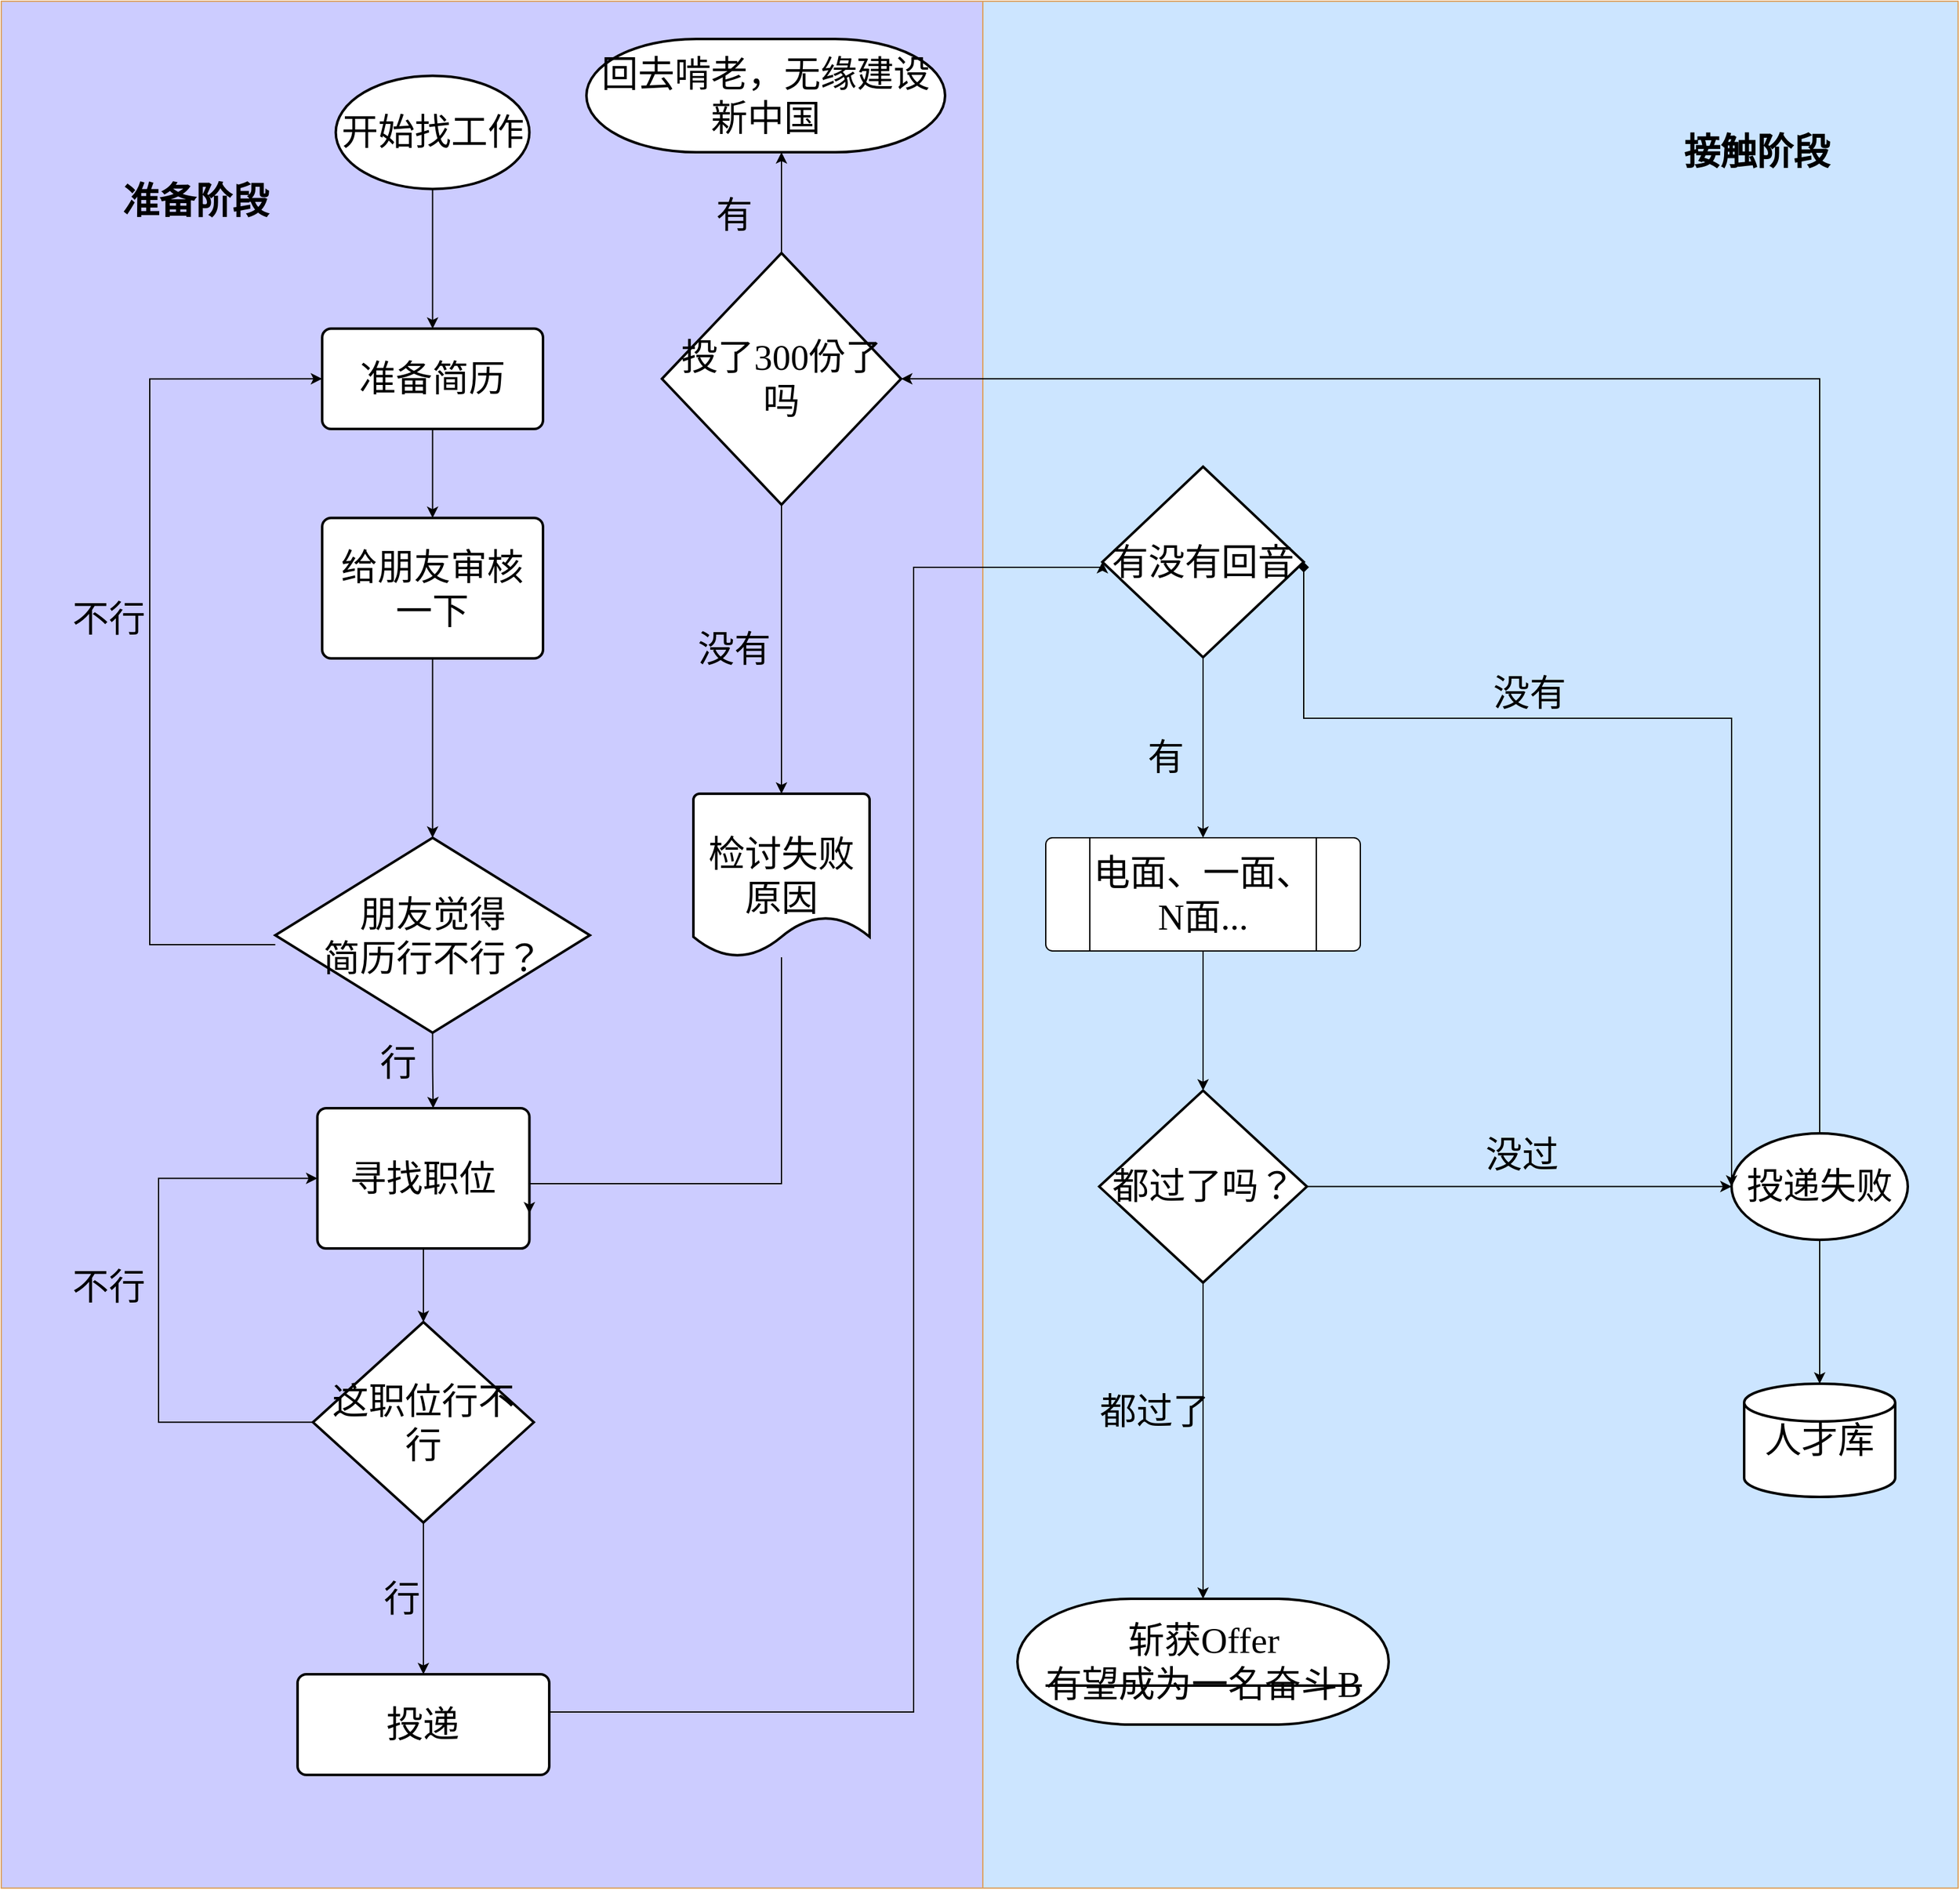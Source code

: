 <mxfile version="13.6.2" type="github">
  <diagram id="C5RBs43oDa-KdzZeNtuy" name="Page-1">
    <mxGraphModel dx="3101" dy="1972" grid="1" gridSize="10" guides="1" tooltips="1" connect="1" arrows="1" fold="1" page="1" pageScale="1" pageWidth="827" pageHeight="1169" math="0" shadow="0">
      <root>
        <mxCell id="WIyWlLk6GJQsqaUBKTNV-0" />
        <mxCell id="WIyWlLk6GJQsqaUBKTNV-1" parent="WIyWlLk6GJQsqaUBKTNV-0" />
        <mxCell id="NFNQKHVkb_bmbVsBZRoB-101" value="" style="group;fontSize=29;" parent="WIyWlLk6GJQsqaUBKTNV-1" vertex="1" connectable="0">
          <mxGeometry x="-1605" y="-20" width="1555" height="1500" as="geometry" />
        </mxCell>
        <mxCell id="NFNQKHVkb_bmbVsBZRoB-70" value="" style="rounded=0;whiteSpace=wrap;html=1;labelBackgroundColor=none;sketch=0;strokeColor=#DDA15E;fontFamily=Georgia;fontSize=29;fontColor=#000000;fillColor=#CCE5FF;movable=0;" parent="NFNQKHVkb_bmbVsBZRoB-101" vertex="1">
          <mxGeometry x="780" width="775" height="1500" as="geometry" />
        </mxCell>
        <mxCell id="NFNQKHVkb_bmbVsBZRoB-67" value="" style="rounded=0;whiteSpace=wrap;html=1;sketch=0;strokeColor=#DDA15E;fontColor=#FEFAE0;fillColor=#CCCCFF;movable=0;fontSize=29;fontFamily=Georgia;" parent="NFNQKHVkb_bmbVsBZRoB-101" vertex="1">
          <mxGeometry width="780" height="1500" as="geometry" />
        </mxCell>
        <mxCell id="ZqWD20Xh-i8jmS281j4s-14" value="斩获Offer&lt;br style=&quot;font-size: 29px;&quot;&gt;&lt;span style=&quot;font-size: 29px;&quot;&gt;&lt;strike style=&quot;font-size: 29px;&quot;&gt;有望成为一名奋斗B&lt;/strike&gt;&lt;/span&gt;" style="strokeWidth=2;html=1;shape=mxgraph.flowchart.terminator;whiteSpace=wrap;fontSize=29;fontFamily=Georgia;" parent="NFNQKHVkb_bmbVsBZRoB-101" vertex="1">
          <mxGeometry x="807.5" y="1270" width="295" height="100" as="geometry" />
        </mxCell>
        <mxCell id="ZqWD20Xh-i8jmS281j4s-13" value="人才库" style="strokeWidth=2;html=1;shape=mxgraph.flowchart.database;whiteSpace=wrap;fontSize=29;verticalAlign=middle;labelPosition=center;verticalLabelPosition=middle;align=center;fontFamily=Georgia;" parent="NFNQKHVkb_bmbVsBZRoB-101" vertex="1">
          <mxGeometry x="1385" y="1099" width="120" height="90" as="geometry" />
        </mxCell>
        <mxCell id="NFNQKHVkb_bmbVsBZRoB-13" value="有没有回音" style="strokeWidth=2;html=1;shape=mxgraph.flowchart.decision;whiteSpace=wrap;fontSize=29;fontFamily=Georgia;" parent="NFNQKHVkb_bmbVsBZRoB-101" vertex="1">
          <mxGeometry x="875" y="370" width="160" height="151.55" as="geometry" />
        </mxCell>
        <mxCell id="NFNQKHVkb_bmbVsBZRoB-25" value="都过了" style="rounded=0;orthogonalLoop=1;jettySize=auto;html=1;fontSize=29;entryX=0.5;entryY=0;entryDx=0;entryDy=0;entryPerimeter=0;labelBackgroundColor=none;fontFamily=Georgia;" parent="NFNQKHVkb_bmbVsBZRoB-101" source="NFNQKHVkb_bmbVsBZRoB-20" target="ZqWD20Xh-i8jmS281j4s-14" edge="1">
          <mxGeometry x="0.002" y="-46" relative="1" as="geometry">
            <mxPoint x="965" y="960" as="targetPoint" />
            <mxPoint x="7" y="-24" as="offset" />
          </mxGeometry>
        </mxCell>
        <mxCell id="NFNQKHVkb_bmbVsBZRoB-20" value="都过了吗？" style="strokeWidth=2;html=1;shape=mxgraph.flowchart.decision;whiteSpace=wrap;fontSize=29;fontFamily=Georgia;" parent="NFNQKHVkb_bmbVsBZRoB-101" vertex="1">
          <mxGeometry x="872.5" y="865.95" width="165" height="152.7" as="geometry" />
        </mxCell>
        <mxCell id="NFNQKHVkb_bmbVsBZRoB-29" value="回去啃老，无缘建设新中国" style="strokeWidth=2;html=1;shape=mxgraph.flowchart.terminator;whiteSpace=wrap;fontSize=29;fontFamily=Georgia;" parent="NFNQKHVkb_bmbVsBZRoB-101" vertex="1">
          <mxGeometry x="465" y="30" width="285" height="90" as="geometry" />
        </mxCell>
        <mxCell id="NFNQKHVkb_bmbVsBZRoB-93" value="有" style="edgeStyle=elbowEdgeStyle;rounded=0;sketch=0;orthogonalLoop=1;jettySize=auto;html=1;labelBackgroundColor=none;strokeColor=#000000;fillColor=#BC6C25;fontFamily=Georgia;fontSize=29;fontColor=#000000;" parent="NFNQKHVkb_bmbVsBZRoB-101" source="NFNQKHVkb_bmbVsBZRoB-32" target="NFNQKHVkb_bmbVsBZRoB-29" edge="1">
          <mxGeometry y="40" relative="1" as="geometry">
            <mxPoint x="2" y="10" as="offset" />
          </mxGeometry>
        </mxCell>
        <mxCell id="NFNQKHVkb_bmbVsBZRoB-32" value="投了300份了吗" style="strokeWidth=2;html=1;shape=mxgraph.flowchart.decision;whiteSpace=wrap;fontSize=29;fontFamily=Georgia;" parent="NFNQKHVkb_bmbVsBZRoB-101" vertex="1">
          <mxGeometry x="525" y="200.15" width="190" height="200" as="geometry" />
        </mxCell>
        <mxCell id="ZqWD20Xh-i8jmS281j4s-0" value="开始找工作" style="strokeWidth=2;html=1;shape=mxgraph.flowchart.start_1;whiteSpace=wrap;fontSize=29;fontFamily=Georgia;" parent="NFNQKHVkb_bmbVsBZRoB-101" vertex="1">
          <mxGeometry x="265.81" y="59.23" width="153.88" height="90" as="geometry" />
        </mxCell>
        <mxCell id="ZqWD20Xh-i8jmS281j4s-3" style="edgeStyle=orthogonalEdgeStyle;rounded=0;orthogonalLoop=1;jettySize=auto;html=1;entryX=0.5;entryY=0;entryDx=0;entryDy=0;fontSize=29;fontFamily=Georgia;" parent="NFNQKHVkb_bmbVsBZRoB-101" source="ZqWD20Xh-i8jmS281j4s-0" target="ZqWD20Xh-i8jmS281j4s-1" edge="1">
          <mxGeometry relative="1" as="geometry" />
        </mxCell>
        <mxCell id="NFNQKHVkb_bmbVsBZRoB-11" value="投递" style="rounded=1;whiteSpace=wrap;html=1;absoluteArcSize=1;arcSize=14;strokeWidth=2;fontSize=29;fontFamily=Georgia;" parent="NFNQKHVkb_bmbVsBZRoB-101" vertex="1">
          <mxGeometry x="235.45" y="1330" width="200" height="80" as="geometry" />
        </mxCell>
        <mxCell id="NFNQKHVkb_bmbVsBZRoB-30" style="edgeStyle=orthogonalEdgeStyle;rounded=0;orthogonalLoop=1;jettySize=auto;html=1;entryX=0;entryY=0.5;entryDx=0;entryDy=0;entryPerimeter=0;fontSize=29;exitX=1;exitY=0.5;exitDx=0;exitDy=0;fontFamily=Georgia;" parent="NFNQKHVkb_bmbVsBZRoB-101" source="NFNQKHVkb_bmbVsBZRoB-11" target="NFNQKHVkb_bmbVsBZRoB-13" edge="1">
          <mxGeometry relative="1" as="geometry">
            <Array as="points">
              <mxPoint x="436" y="1360" />
              <mxPoint x="725" y="1360" />
              <mxPoint x="725" y="450" />
              <mxPoint x="875" y="450" />
            </Array>
          </mxGeometry>
        </mxCell>
        <mxCell id="NFNQKHVkb_bmbVsBZRoB-12" value="行" style="edgeStyle=orthogonalEdgeStyle;rounded=0;orthogonalLoop=1;jettySize=auto;html=1;entryX=0.5;entryY=0;entryDx=0;entryDy=0;fontSize=29;labelBackgroundColor=none;fontFamily=Georgia;" parent="NFNQKHVkb_bmbVsBZRoB-101" source="NFNQKHVkb_bmbVsBZRoB-4" target="NFNQKHVkb_bmbVsBZRoB-11" edge="1">
          <mxGeometry x="0.008" y="-17" relative="1" as="geometry">
            <mxPoint as="offset" />
          </mxGeometry>
        </mxCell>
        <mxCell id="NFNQKHVkb_bmbVsBZRoB-28" value="检讨失败原因" style="strokeWidth=2;html=1;shape=mxgraph.flowchart.document2;whiteSpace=wrap;size=0.25;fontSize=29;fontFamily=Georgia;" parent="NFNQKHVkb_bmbVsBZRoB-101" vertex="1">
          <mxGeometry x="550" y="630" width="140" height="130" as="geometry" />
        </mxCell>
        <mxCell id="NFNQKHVkb_bmbVsBZRoB-94" value="没有" style="edgeStyle=elbowEdgeStyle;rounded=0;sketch=0;orthogonalLoop=1;jettySize=auto;html=1;entryX=0.5;entryY=0;entryDx=0;entryDy=0;entryPerimeter=0;labelBackgroundColor=none;strokeColor=#000000;fillColor=#BC6C25;fontFamily=Georgia;fontSize=29;fontColor=#000000;exitX=0.5;exitY=1;exitDx=0;exitDy=0;exitPerimeter=0;" parent="NFNQKHVkb_bmbVsBZRoB-101" source="NFNQKHVkb_bmbVsBZRoB-32" target="NFNQKHVkb_bmbVsBZRoB-28" edge="1">
          <mxGeometry y="-38" relative="1" as="geometry">
            <Array as="points">
              <mxPoint x="620" y="450" />
              <mxPoint x="633" y="400" />
            </Array>
            <mxPoint as="offset" />
          </mxGeometry>
        </mxCell>
        <mxCell id="NFNQKHVkb_bmbVsBZRoB-68" value="&lt;span style=&quot;font-size: 29px;&quot;&gt;准备阶段&lt;/span&gt;" style="text;html=1;strokeColor=none;fillColor=none;align=center;verticalAlign=middle;whiteSpace=wrap;rounded=0;labelBackgroundColor=none;sketch=0;fontSize=29;fontFamily=Georgia;fontStyle=1" parent="NFNQKHVkb_bmbVsBZRoB-101" vertex="1">
          <mxGeometry x="84" y="149.23" width="141" height="20" as="geometry" />
        </mxCell>
        <mxCell id="NFNQKHVkb_bmbVsBZRoB-71" value="接触阶段" style="text;html=1;strokeColor=none;fillColor=none;align=center;verticalAlign=middle;whiteSpace=wrap;rounded=0;labelBackgroundColor=none;sketch=0;fontFamily=Georgia;fontSize=29;fontColor=#000000;fontStyle=1" parent="NFNQKHVkb_bmbVsBZRoB-101" vertex="1">
          <mxGeometry x="1335" y="110" width="120" height="20" as="geometry" />
        </mxCell>
        <mxCell id="ZqWD20Xh-i8jmS281j4s-1" value="准备简历" style="rounded=1;whiteSpace=wrap;html=1;absoluteArcSize=1;arcSize=14;strokeWidth=2;fontSize=29;fontFamily=Georgia;" parent="NFNQKHVkb_bmbVsBZRoB-101" vertex="1">
          <mxGeometry x="255.003" y="260.311" width="175.497" height="79.686" as="geometry" />
        </mxCell>
        <mxCell id="ZqWD20Xh-i8jmS281j4s-15" value="给朋友审核一下" style="rounded=1;whiteSpace=wrap;html=1;absoluteArcSize=1;arcSize=14;strokeWidth=2;fontSize=29;fontFamily=Georgia;" parent="NFNQKHVkb_bmbVsBZRoB-101" vertex="1">
          <mxGeometry x="255.003" y="410.769" width="175.497" height="111.561" as="geometry" />
        </mxCell>
        <mxCell id="ZqWD20Xh-i8jmS281j4s-9" style="edgeStyle=orthogonalEdgeStyle;rounded=0;orthogonalLoop=1;jettySize=auto;html=1;entryX=0.5;entryY=0;entryDx=0;entryDy=0;fontSize=29;fontFamily=Georgia;" parent="NFNQKHVkb_bmbVsBZRoB-101" source="ZqWD20Xh-i8jmS281j4s-1" target="ZqWD20Xh-i8jmS281j4s-15" edge="1">
          <mxGeometry relative="1" as="geometry">
            <mxPoint x="433.742" y="447.185" as="targetPoint" />
          </mxGeometry>
        </mxCell>
        <mxCell id="rwsjK8wrvo-BfNU32ZgP-2" style="edgeStyle=orthogonalEdgeStyle;rounded=0;orthogonalLoop=1;jettySize=auto;html=1;entryX=0;entryY=0.5;entryDx=0;entryDy=0;fontSize=29;fontFamily=Georgia;" parent="NFNQKHVkb_bmbVsBZRoB-101" source="rwsjK8wrvo-BfNU32ZgP-0" target="ZqWD20Xh-i8jmS281j4s-1" edge="1">
          <mxGeometry relative="1" as="geometry">
            <Array as="points">
              <mxPoint x="118" y="750" />
              <mxPoint x="118" y="300" />
            </Array>
          </mxGeometry>
        </mxCell>
        <mxCell id="NFNQKHVkb_bmbVsBZRoB-0" value="不行" style="edgeLabel;html=1;align=center;verticalAlign=middle;resizable=0;points=[];fontSize=29;labelBackgroundColor=none;fontFamily=Georgia;" parent="rwsjK8wrvo-BfNU32ZgP-2" vertex="1" connectable="0">
          <mxGeometry x="0.066" y="-1" relative="1" as="geometry">
            <mxPoint x="-34.75" y="6.55" as="offset" />
          </mxGeometry>
        </mxCell>
        <mxCell id="rwsjK8wrvo-BfNU32ZgP-0" value="朋友觉得&lt;br style=&quot;font-size: 29px;&quot;&gt;简历行不行？" style="strokeWidth=2;html=1;shape=mxgraph.flowchart.decision;whiteSpace=wrap;fontSize=29;fontFamily=Georgia;" parent="NFNQKHVkb_bmbVsBZRoB-101" vertex="1">
          <mxGeometry x="217.76" y="665" width="249.98" height="155" as="geometry" />
        </mxCell>
        <mxCell id="rwsjK8wrvo-BfNU32ZgP-1" style="edgeStyle=orthogonalEdgeStyle;rounded=0;orthogonalLoop=1;jettySize=auto;html=1;entryX=0.5;entryY=0;entryDx=0;entryDy=0;entryPerimeter=0;fontSize=29;fontFamily=Georgia;" parent="NFNQKHVkb_bmbVsBZRoB-101" source="ZqWD20Xh-i8jmS281j4s-15" target="rwsjK8wrvo-BfNU32ZgP-0" edge="1">
          <mxGeometry relative="1" as="geometry" />
        </mxCell>
        <mxCell id="NFNQKHVkb_bmbVsBZRoB-3" value="&lt;font style=&quot;font-size: 29px;&quot;&gt;寻找职位&lt;/font&gt;" style="rounded=1;whiteSpace=wrap;html=1;absoluteArcSize=1;arcSize=14;strokeWidth=2;fontSize=29;fontFamily=Georgia;" parent="NFNQKHVkb_bmbVsBZRoB-101" vertex="1">
          <mxGeometry x="251.213" y="879.997" width="168.477" height="111.561" as="geometry" />
        </mxCell>
        <mxCell id="NFNQKHVkb_bmbVsBZRoB-99" style="edgeStyle=elbowEdgeStyle;rounded=0;sketch=0;orthogonalLoop=1;jettySize=auto;html=1;entryX=1;entryY=0.75;entryDx=0;entryDy=0;labelBackgroundColor=none;strokeColor=#000000;fillColor=#BC6C25;fontFamily=Georgia;fontSize=29;fontColor=#000000;elbow=vertical;" parent="NFNQKHVkb_bmbVsBZRoB-101" source="NFNQKHVkb_bmbVsBZRoB-28" target="NFNQKHVkb_bmbVsBZRoB-3" edge="1">
          <mxGeometry relative="1" as="geometry">
            <Array as="points">
              <mxPoint x="525" y="940" />
            </Array>
          </mxGeometry>
        </mxCell>
        <mxCell id="NFNQKHVkb_bmbVsBZRoB-1" value="行" style="edgeStyle=orthogonalEdgeStyle;rounded=0;orthogonalLoop=1;jettySize=auto;html=1;exitX=0.5;exitY=1;exitDx=0;exitDy=0;exitPerimeter=0;fontSize=29;labelBackgroundColor=none;entryX=0.546;entryY=0;entryDx=0;entryDy=0;entryPerimeter=0;fontFamily=Georgia;" parent="NFNQKHVkb_bmbVsBZRoB-101" source="rwsjK8wrvo-BfNU32ZgP-0" target="NFNQKHVkb_bmbVsBZRoB-3" edge="1">
          <mxGeometry x="-0.204" y="-28" relative="1" as="geometry">
            <mxPoint x="433.742" y="781.867" as="targetPoint" />
            <mxPoint as="offset" />
          </mxGeometry>
        </mxCell>
        <mxCell id="NFNQKHVkb_bmbVsBZRoB-6" value="不行" style="rounded=0;orthogonalLoop=1;jettySize=auto;html=1;entryX=0;entryY=0.5;entryDx=0;entryDy=0;fontSize=29;labelBackgroundColor=none;edgeStyle=elbowEdgeStyle;fontFamily=Georgia;" parent="NFNQKHVkb_bmbVsBZRoB-101" source="NFNQKHVkb_bmbVsBZRoB-4" target="NFNQKHVkb_bmbVsBZRoB-3" edge="1">
          <mxGeometry x="0.044" y="40" relative="1" as="geometry">
            <mxPoint x="188.046" y="957.176" as="targetPoint" />
            <Array as="points">
              <mxPoint x="125" y="980" />
              <mxPoint x="225" y="970" />
            </Array>
            <mxPoint y="1" as="offset" />
          </mxGeometry>
        </mxCell>
        <mxCell id="NFNQKHVkb_bmbVsBZRoB-4" value="这职位行不行" style="strokeWidth=2;html=1;shape=mxgraph.flowchart.decision;whiteSpace=wrap;fontSize=29;fontFamily=Georgia;" parent="NFNQKHVkb_bmbVsBZRoB-101" vertex="1">
          <mxGeometry x="247.703" y="1049.998" width="175.497" height="159.372" as="geometry" />
        </mxCell>
        <mxCell id="NFNQKHVkb_bmbVsBZRoB-5" style="edgeStyle=orthogonalEdgeStyle;rounded=0;orthogonalLoop=1;jettySize=auto;html=1;entryX=0.5;entryY=0;entryDx=0;entryDy=0;entryPerimeter=0;fontSize=29;fontFamily=Georgia;" parent="NFNQKHVkb_bmbVsBZRoB-101" source="NFNQKHVkb_bmbVsBZRoB-3" target="NFNQKHVkb_bmbVsBZRoB-4" edge="1">
          <mxGeometry relative="1" as="geometry" />
        </mxCell>
        <mxCell id="NFNQKHVkb_bmbVsBZRoB-88" style="rounded=0;sketch=0;orthogonalLoop=1;jettySize=auto;elbow=vertical;html=1;labelBackgroundColor=none;fillColor=#BC6C25;fontFamily=Georgia;fontSize=29;fontColor=#000000;exitX=0.5;exitY=1;exitDx=0;exitDy=0;exitPerimeter=0;" parent="NFNQKHVkb_bmbVsBZRoB-101" source="NFNQKHVkb_bmbVsBZRoB-80" target="ZqWD20Xh-i8jmS281j4s-13" edge="1">
          <mxGeometry relative="1" as="geometry" />
        </mxCell>
        <mxCell id="NFNQKHVkb_bmbVsBZRoB-90" style="edgeStyle=elbowEdgeStyle;rounded=0;sketch=0;orthogonalLoop=1;jettySize=auto;html=1;entryX=1;entryY=0.5;entryDx=0;entryDy=0;entryPerimeter=0;labelBackgroundColor=none;strokeColor=#000000;fillColor=#BC6C25;fontFamily=Georgia;fontSize=29;fontColor=#000000;" parent="NFNQKHVkb_bmbVsBZRoB-101" source="NFNQKHVkb_bmbVsBZRoB-80" target="NFNQKHVkb_bmbVsBZRoB-32" edge="1">
          <mxGeometry relative="1" as="geometry">
            <Array as="points">
              <mxPoint x="1445" y="450" />
              <mxPoint x="1305" y="550" />
              <mxPoint x="1305" y="460" />
            </Array>
          </mxGeometry>
        </mxCell>
        <mxCell id="NFNQKHVkb_bmbVsBZRoB-80" value="投递失败" style="strokeWidth=2;html=1;shape=mxgraph.flowchart.start_1;whiteSpace=wrap;fontSize=29;fontFamily=Georgia;" parent="NFNQKHVkb_bmbVsBZRoB-101" vertex="1">
          <mxGeometry x="1375" y="900" width="140" height="84.61" as="geometry" />
        </mxCell>
        <mxCell id="NFNQKHVkb_bmbVsBZRoB-57" value="没有" style="edgeStyle=elbowEdgeStyle;rounded=0;sketch=0;jumpStyle=gap;orthogonalLoop=1;jettySize=auto;elbow=vertical;html=1;startArrow=diamond;startFill=1;fontSize=29;exitX=1;exitY=0.5;exitDx=0;exitDy=0;exitPerimeter=0;labelBackgroundColor=none;entryX=0;entryY=0.5;entryDx=0;entryDy=0;entryPerimeter=0;fontFamily=Georgia;" parent="NFNQKHVkb_bmbVsBZRoB-101" source="NFNQKHVkb_bmbVsBZRoB-13" target="NFNQKHVkb_bmbVsBZRoB-80" edge="1">
          <mxGeometry x="-0.275" y="20" relative="1" as="geometry">
            <mxPoint x="1255" y="400" as="targetPoint" />
            <Array as="points">
              <mxPoint x="1195" y="570" />
              <mxPoint x="1065" y="280" />
              <mxPoint x="1075" y="190" />
              <mxPoint x="1030" y="290" />
            </Array>
            <mxPoint as="offset" />
          </mxGeometry>
        </mxCell>
        <mxCell id="NFNQKHVkb_bmbVsBZRoB-98" style="edgeStyle=none;rounded=0;sketch=0;orthogonalLoop=1;jettySize=auto;html=1;exitX=0.5;exitY=1;exitDx=0;exitDy=0;entryX=0.5;entryY=0;entryDx=0;entryDy=0;entryPerimeter=0;labelBackgroundColor=none;strokeColor=#000000;fillColor=#BC6C25;fontFamily=Georgia;fontSize=29;fontColor=#000000;" parent="NFNQKHVkb_bmbVsBZRoB-101" source="NFNQKHVkb_bmbVsBZRoB-97" target="NFNQKHVkb_bmbVsBZRoB-20" edge="1">
          <mxGeometry relative="1" as="geometry" />
        </mxCell>
        <mxCell id="NFNQKHVkb_bmbVsBZRoB-97" value="电面、一面、N面..." style="verticalLabelPosition=middle;verticalAlign=middle;html=1;shape=process;whiteSpace=wrap;rounded=1;size=0.14;arcSize=6;labelBackgroundColor=none;sketch=0;fontFamily=Georgia;fontSize=29;labelPosition=center;align=center;labelBorderColor=none;" parent="NFNQKHVkb_bmbVsBZRoB-101" vertex="1">
          <mxGeometry x="830" y="665" width="250" height="90" as="geometry" />
        </mxCell>
        <mxCell id="NFNQKHVkb_bmbVsBZRoB-96" value="没过" style="edgeStyle=none;rounded=0;sketch=0;orthogonalLoop=1;jettySize=auto;html=1;labelBackgroundColor=none;strokeColor=#000000;fillColor=#BC6C25;fontFamily=Georgia;fontSize=29;fontColor=#000000;" parent="NFNQKHVkb_bmbVsBZRoB-101" source="NFNQKHVkb_bmbVsBZRoB-20" target="NFNQKHVkb_bmbVsBZRoB-80" edge="1">
          <mxGeometry x="0.009" y="25" relative="1" as="geometry">
            <mxPoint as="offset" />
          </mxGeometry>
        </mxCell>
        <mxCell id="NFNQKHVkb_bmbVsBZRoB-16" value="有" style="edgeStyle=orthogonalEdgeStyle;rounded=0;orthogonalLoop=1;jettySize=auto;html=1;fontSize=29;entryX=0.5;entryY=0;entryDx=0;entryDy=0;labelBackgroundColor=none;fontFamily=Georgia;" parent="NFNQKHVkb_bmbVsBZRoB-101" source="NFNQKHVkb_bmbVsBZRoB-13" target="NFNQKHVkb_bmbVsBZRoB-97" edge="1">
          <mxGeometry x="0.111" y="-30" relative="1" as="geometry">
            <mxPoint x="970.0" y="605" as="targetPoint" />
            <mxPoint as="offset" />
          </mxGeometry>
        </mxCell>
      </root>
    </mxGraphModel>
  </diagram>
</mxfile>
